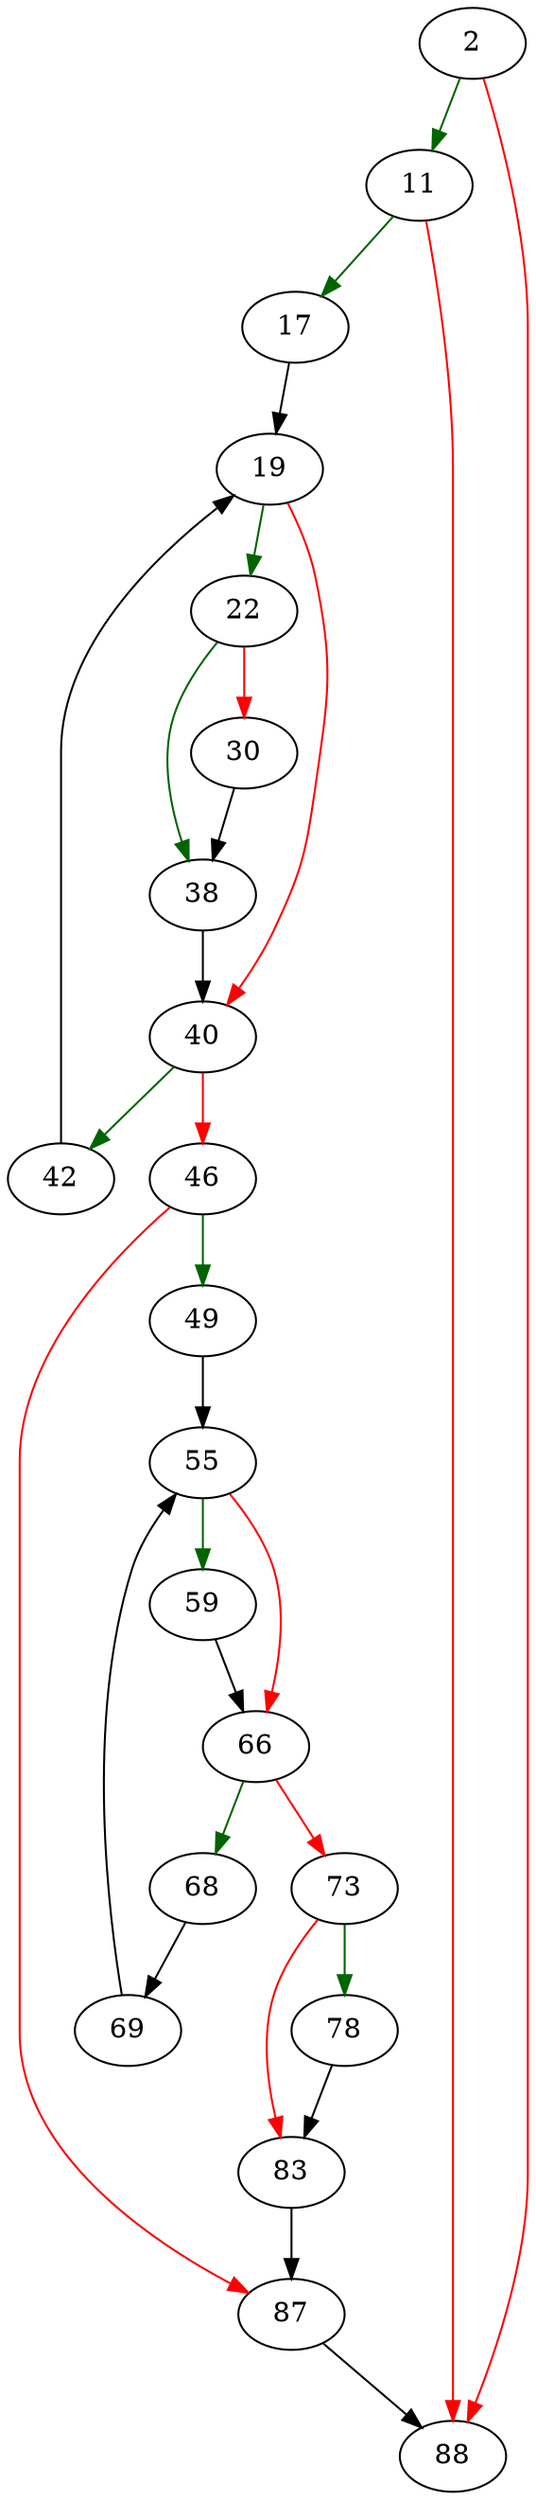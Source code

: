strict digraph "findReusableFd" {
	// Node definitions.
	2 [entry=true];
	11;
	88;
	17;
	19;
	22;
	40;
	38;
	30;
	42;
	46;
	49;
	87;
	55;
	59;
	66;
	68;
	73;
	69;
	78;
	83;

	// Edge definitions.
	2 -> 11 [
		color=darkgreen
		cond=true
	];
	2 -> 88 [
		color=red
		cond=false
	];
	11 -> 88 [
		color=red
		cond=false
	];
	11 -> 17 [
		color=darkgreen
		cond=true
	];
	17 -> 19;
	19 -> 22 [
		color=darkgreen
		cond=true
	];
	19 -> 40 [
		color=red
		cond=false
	];
	22 -> 38 [
		color=darkgreen
		cond=true
	];
	22 -> 30 [
		color=red
		cond=false
	];
	40 -> 42 [
		color=darkgreen
		cond=true
	];
	40 -> 46 [
		color=red
		cond=false
	];
	38 -> 40;
	30 -> 38;
	42 -> 19;
	46 -> 49 [
		color=darkgreen
		cond=true
	];
	46 -> 87 [
		color=red
		cond=false
	];
	49 -> 55;
	87 -> 88;
	55 -> 59 [
		color=darkgreen
		cond=true
	];
	55 -> 66 [
		color=red
		cond=false
	];
	59 -> 66;
	66 -> 68 [
		color=darkgreen
		cond=true
	];
	66 -> 73 [
		color=red
		cond=false
	];
	68 -> 69;
	73 -> 78 [
		color=darkgreen
		cond=true
	];
	73 -> 83 [
		color=red
		cond=false
	];
	69 -> 55;
	78 -> 83;
	83 -> 87;
}